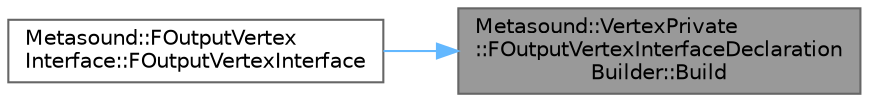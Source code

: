 digraph "Metasound::VertexPrivate::FOutputVertexInterfaceDeclarationBuilder::Build"
{
 // INTERACTIVE_SVG=YES
 // LATEX_PDF_SIZE
  bgcolor="transparent";
  edge [fontname=Helvetica,fontsize=10,labelfontname=Helvetica,labelfontsize=10];
  node [fontname=Helvetica,fontsize=10,shape=box,height=0.2,width=0.4];
  rankdir="RL";
  Node1 [id="Node000001",label="Metasound::VertexPrivate\l::FOutputVertexInterfaceDeclaration\lBuilder::Build",height=0.2,width=0.4,color="gray40", fillcolor="grey60", style="filled", fontcolor="black",tooltip=" "];
  Node1 -> Node2 [id="edge1_Node000001_Node000002",dir="back",color="steelblue1",style="solid",tooltip=" "];
  Node2 [id="Node000002",label="Metasound::FOutputVertex\lInterface::FOutputVertexInterface",height=0.2,width=0.4,color="grey40", fillcolor="white", style="filled",URL="$d2/d52/classMetasound_1_1FOutputVertexInterface.html#a3e8cdbbd8abc5749d9768c91b5f29fdd",tooltip="Construct an FOutputVertexInterface from a parameter pack."];
}
